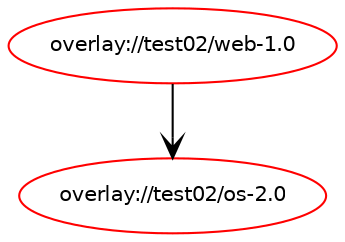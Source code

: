 digraph prolog {

newrank=true;
concentrate=true;
compound=true;
graph [rankdir=TD];#, ranksep=2.5, nodesep=0.2];
edge  [arrowhead=vee];
node  [fontname=Helvetica,fontsize=10];

"overlay://test02/web-1.0" [color=red, href="../test02/web-1.0-depend.svg"];
"overlay://test02/web-1.0" -> "overlay://test02/os-2.0"
"overlay://test02/os-2.0" [color=red, href="../test02/os-2.0-depend.svg"];
}
